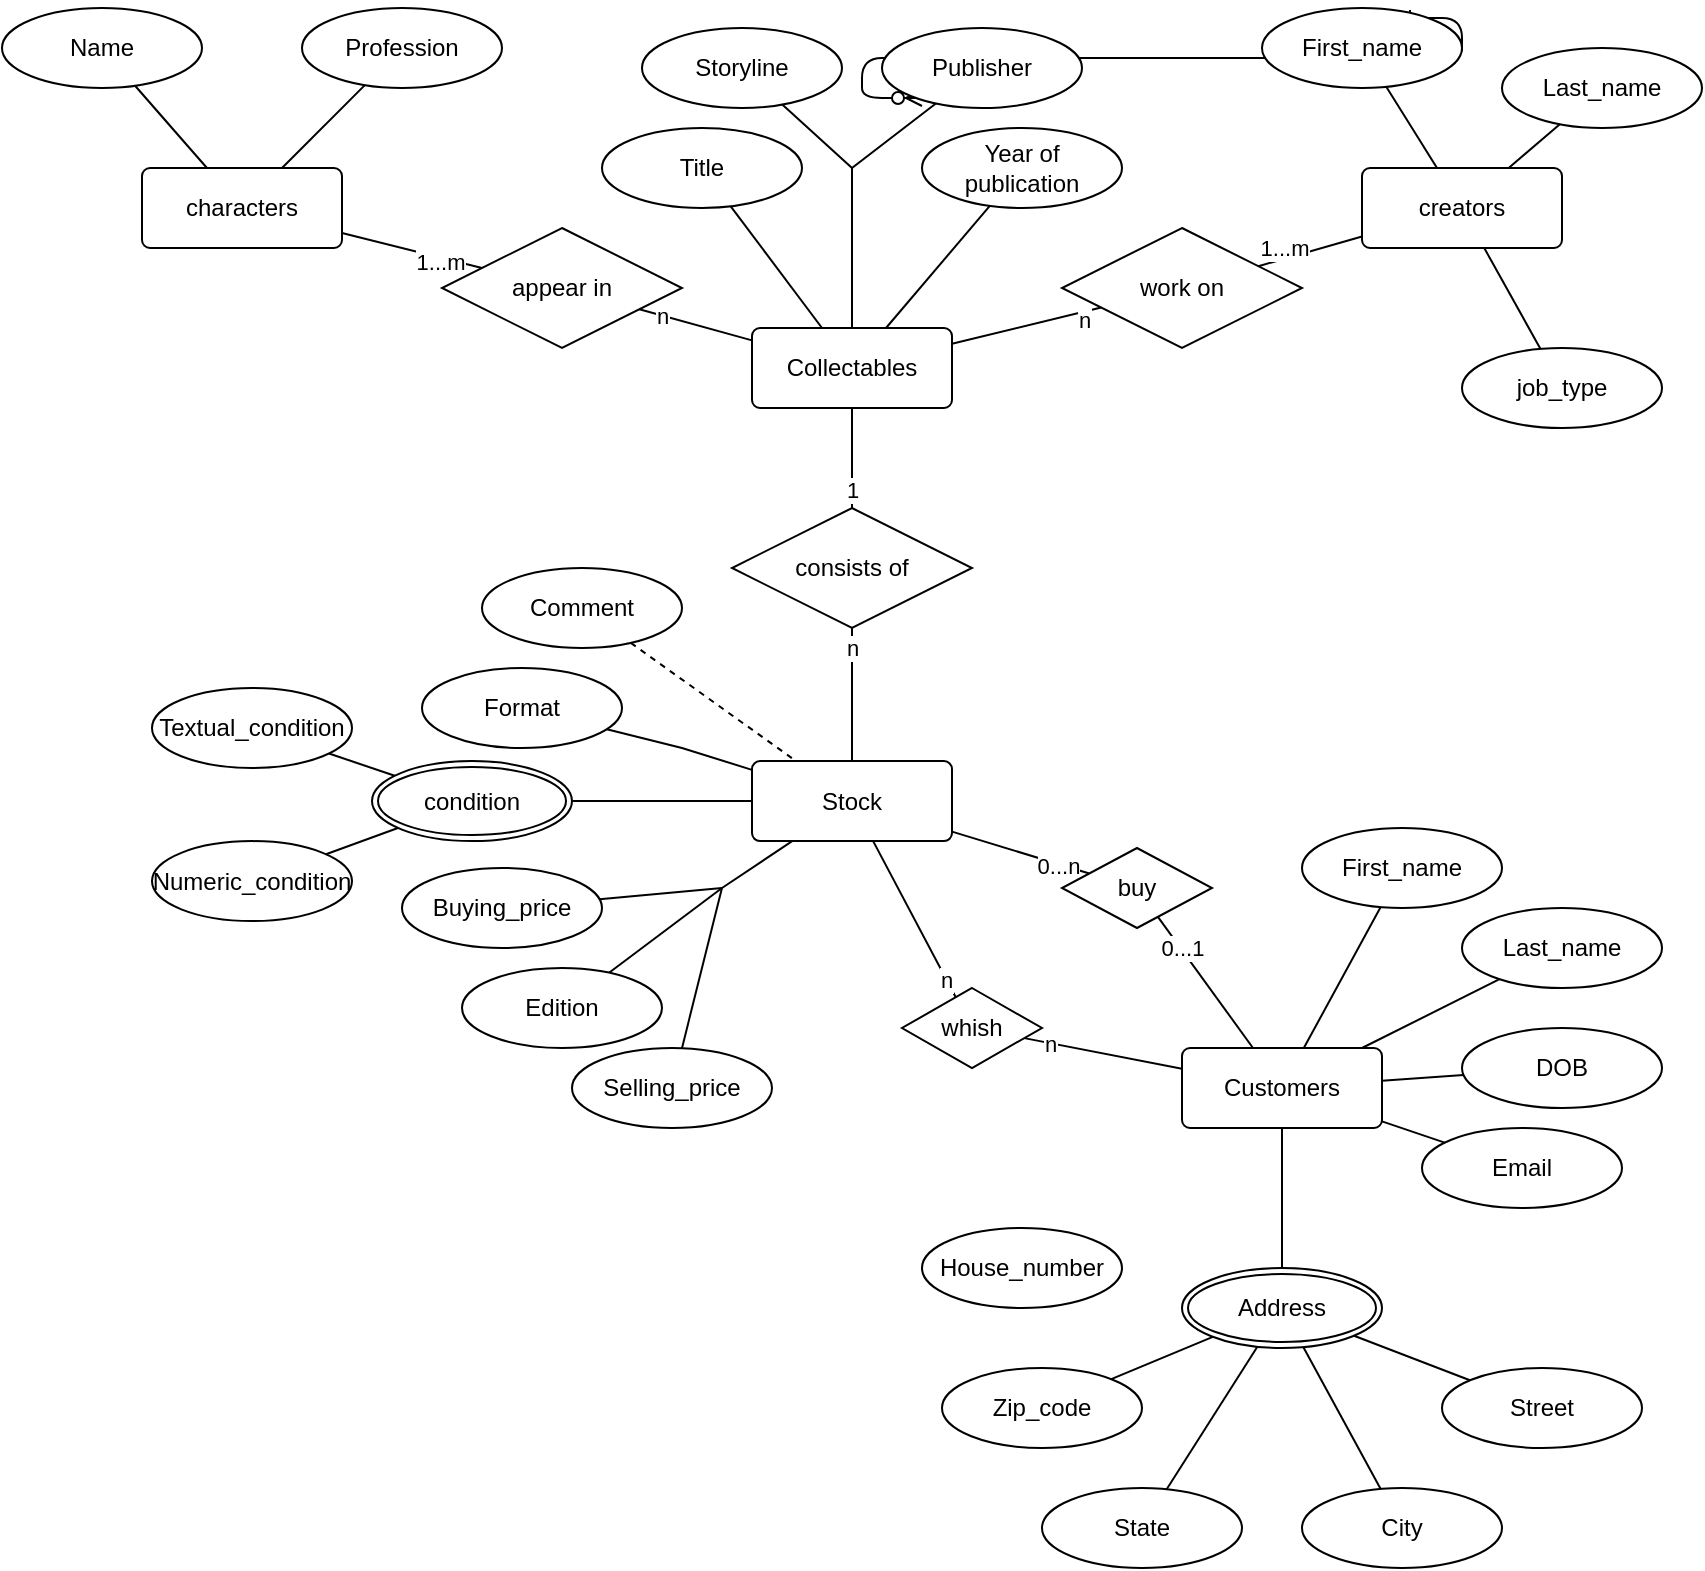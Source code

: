 <mxfile version="17.2.4" type="device"><diagram id="R2lEEEUBdFMjLlhIrx00" name="Page-1"><mxGraphModel dx="611" dy="382" grid="1" gridSize="10" guides="1" tooltips="1" connect="1" arrows="1" fold="1" page="1" pageScale="1" pageWidth="850" pageHeight="1100" math="0" shadow="0" extFonts="Permanent Marker^https://fonts.googleapis.com/css?family=Permanent+Marker"><root><mxCell id="0"/><mxCell id="1" parent="0"/><mxCell id="C-vyLk0tnHw3VtMMgP7b-12" value="" style="edgeStyle=entityRelationEdgeStyle;endArrow=ERzeroToMany;startArrow=ERone;endFill=1;startFill=0;" parent="1" target="C-vyLk0tnHw3VtMMgP7b-17" edge="1"><mxGeometry width="100" height="100" relative="1" as="geometry"><mxPoint x="700" y="165" as="sourcePoint"/><mxPoint x="460" y="205" as="targetPoint"/></mxGeometry></mxCell><mxCell id="FxPpdX73a3p4UqvYwNSV-37" style="edgeStyle=none;rounded=0;orthogonalLoop=1;jettySize=auto;html=1;endArrow=none;endFill=0;" edge="1" parent="1" source="FxPpdX73a3p4UqvYwNSV-1" target="FxPpdX73a3p4UqvYwNSV-36"><mxGeometry relative="1" as="geometry"/></mxCell><mxCell id="FxPpdX73a3p4UqvYwNSV-38" style="edgeStyle=none;rounded=0;orthogonalLoop=1;jettySize=auto;html=1;endArrow=none;endFill=0;" edge="1" parent="1" source="FxPpdX73a3p4UqvYwNSV-1" target="FxPpdX73a3p4UqvYwNSV-35"><mxGeometry relative="1" as="geometry"/></mxCell><mxCell id="FxPpdX73a3p4UqvYwNSV-1" value="characters" style="rounded=1;arcSize=10;whiteSpace=wrap;html=1;align=center;" vertex="1" parent="1"><mxGeometry x="70" y="240" width="100" height="40" as="geometry"/></mxCell><mxCell id="FxPpdX73a3p4UqvYwNSV-2" value="creators" style="rounded=1;arcSize=10;whiteSpace=wrap;html=1;align=center;" vertex="1" parent="1"><mxGeometry x="680" y="240" width="100" height="40" as="geometry"/></mxCell><mxCell id="FxPpdX73a3p4UqvYwNSV-3" value="Collectables" style="rounded=1;arcSize=10;whiteSpace=wrap;html=1;align=center;" vertex="1" parent="1"><mxGeometry x="375" y="320" width="100" height="40" as="geometry"/></mxCell><mxCell id="FxPpdX73a3p4UqvYwNSV-67" style="edgeStyle=none;rounded=0;orthogonalLoop=1;jettySize=auto;html=1;endArrow=none;endFill=0;" edge="1" parent="1" source="FxPpdX73a3p4UqvYwNSV-4"><mxGeometry relative="1" as="geometry"><mxPoint x="360" y="600" as="targetPoint"/></mxGeometry></mxCell><mxCell id="FxPpdX73a3p4UqvYwNSV-71" style="edgeStyle=none;rounded=0;orthogonalLoop=1;jettySize=auto;html=1;endArrow=none;endFill=0;" edge="1" parent="1" source="FxPpdX73a3p4UqvYwNSV-4" target="FxPpdX73a3p4UqvYwNSV-65"><mxGeometry relative="1" as="geometry"><Array as="points"><mxPoint x="340" y="530"/></Array></mxGeometry></mxCell><mxCell id="FxPpdX73a3p4UqvYwNSV-4" value="Stock" style="rounded=1;arcSize=10;whiteSpace=wrap;html=1;align=center;" vertex="1" parent="1"><mxGeometry x="375" y="536.55" width="100" height="40" as="geometry"/></mxCell><mxCell id="FxPpdX73a3p4UqvYwNSV-23" style="edgeStyle=none;rounded=0;orthogonalLoop=1;jettySize=auto;html=1;endArrow=none;endFill=0;" edge="1" parent="1" source="FxPpdX73a3p4UqvYwNSV-5" target="FxPpdX73a3p4UqvYwNSV-22"><mxGeometry relative="1" as="geometry"/></mxCell><mxCell id="FxPpdX73a3p4UqvYwNSV-24" style="edgeStyle=none;rounded=0;orthogonalLoop=1;jettySize=auto;html=1;endArrow=none;endFill=0;" edge="1" parent="1" source="FxPpdX73a3p4UqvYwNSV-5" target="FxPpdX73a3p4UqvYwNSV-20"><mxGeometry relative="1" as="geometry"/></mxCell><mxCell id="FxPpdX73a3p4UqvYwNSV-25" style="edgeStyle=none;rounded=0;orthogonalLoop=1;jettySize=auto;html=1;endArrow=none;endFill=0;" edge="1" parent="1" source="FxPpdX73a3p4UqvYwNSV-5" target="FxPpdX73a3p4UqvYwNSV-21"><mxGeometry relative="1" as="geometry"/></mxCell><mxCell id="FxPpdX73a3p4UqvYwNSV-5" value="Customers" style="rounded=1;arcSize=10;whiteSpace=wrap;html=1;align=center;" vertex="1" parent="1"><mxGeometry x="590" y="680" width="100" height="40" as="geometry"/></mxCell><mxCell id="FxPpdX73a3p4UqvYwNSV-11" style="edgeStyle=none;rounded=0;orthogonalLoop=1;jettySize=auto;html=1;endArrow=none;endFill=0;" edge="1" parent="1" source="FxPpdX73a3p4UqvYwNSV-6" target="FxPpdX73a3p4UqvYwNSV-5"><mxGeometry relative="1" as="geometry"/></mxCell><mxCell id="FxPpdX73a3p4UqvYwNSV-16" style="edgeStyle=none;rounded=0;orthogonalLoop=1;jettySize=auto;html=1;endArrow=none;endFill=0;" edge="1" parent="1" source="FxPpdX73a3p4UqvYwNSV-6" target="FxPpdX73a3p4UqvYwNSV-13"><mxGeometry relative="1" as="geometry"/></mxCell><mxCell id="FxPpdX73a3p4UqvYwNSV-17" style="edgeStyle=none;rounded=0;orthogonalLoop=1;jettySize=auto;html=1;endArrow=none;endFill=0;" edge="1" parent="1" source="FxPpdX73a3p4UqvYwNSV-6" target="FxPpdX73a3p4UqvYwNSV-14"><mxGeometry relative="1" as="geometry"/></mxCell><mxCell id="FxPpdX73a3p4UqvYwNSV-18" style="edgeStyle=none;rounded=0;orthogonalLoop=1;jettySize=auto;html=1;endArrow=none;endFill=0;" edge="1" parent="1" source="FxPpdX73a3p4UqvYwNSV-6" target="FxPpdX73a3p4UqvYwNSV-15"><mxGeometry relative="1" as="geometry"/></mxCell><mxCell id="FxPpdX73a3p4UqvYwNSV-19" style="edgeStyle=none;rounded=0;orthogonalLoop=1;jettySize=auto;html=1;endArrow=none;endFill=0;" edge="1" parent="1" source="FxPpdX73a3p4UqvYwNSV-6" target="FxPpdX73a3p4UqvYwNSV-12"><mxGeometry relative="1" as="geometry"/></mxCell><mxCell id="FxPpdX73a3p4UqvYwNSV-6" value="Address" style="ellipse;shape=doubleEllipse;margin=3;whiteSpace=wrap;html=1;align=center;" vertex="1" parent="1"><mxGeometry x="590" y="790" width="100" height="40" as="geometry"/></mxCell><mxCell id="FxPpdX73a3p4UqvYwNSV-10" style="edgeStyle=none;rounded=0;orthogonalLoop=1;jettySize=auto;html=1;exitX=1;exitY=0.5;exitDx=0;exitDy=0;endArrow=none;endFill=0;" edge="1" parent="1" source="FxPpdX73a3p4UqvYwNSV-7" target="FxPpdX73a3p4UqvYwNSV-4"><mxGeometry relative="1" as="geometry"/></mxCell><mxCell id="FxPpdX73a3p4UqvYwNSV-28" style="edgeStyle=none;rounded=0;orthogonalLoop=1;jettySize=auto;html=1;endArrow=none;endFill=0;" edge="1" parent="1" source="FxPpdX73a3p4UqvYwNSV-7" target="FxPpdX73a3p4UqvYwNSV-27"><mxGeometry relative="1" as="geometry"/></mxCell><mxCell id="FxPpdX73a3p4UqvYwNSV-29" style="edgeStyle=none;rounded=0;orthogonalLoop=1;jettySize=auto;html=1;endArrow=none;endFill=0;" edge="1" parent="1" source="FxPpdX73a3p4UqvYwNSV-7" target="FxPpdX73a3p4UqvYwNSV-26"><mxGeometry relative="1" as="geometry"><mxPoint x="161.997" y="530.003" as="targetPoint"/></mxGeometry></mxCell><mxCell id="FxPpdX73a3p4UqvYwNSV-7" value="condition" style="ellipse;shape=doubleEllipse;margin=3;whiteSpace=wrap;html=1;align=center;" vertex="1" parent="1"><mxGeometry x="185" y="536.55" width="100" height="40" as="geometry"/></mxCell><mxCell id="FxPpdX73a3p4UqvYwNSV-12" value="Zip_code" style="ellipse;whiteSpace=wrap;html=1;align=center;" vertex="1" parent="1"><mxGeometry x="470" y="840" width="100" height="40" as="geometry"/></mxCell><mxCell id="FxPpdX73a3p4UqvYwNSV-13" value="State" style="ellipse;whiteSpace=wrap;html=1;align=center;" vertex="1" parent="1"><mxGeometry x="520" y="900" width="100" height="40" as="geometry"/></mxCell><mxCell id="FxPpdX73a3p4UqvYwNSV-14" value="City" style="ellipse;whiteSpace=wrap;html=1;align=center;" vertex="1" parent="1"><mxGeometry x="650" y="900" width="100" height="40" as="geometry"/></mxCell><mxCell id="FxPpdX73a3p4UqvYwNSV-15" value="Street" style="ellipse;whiteSpace=wrap;html=1;align=center;" vertex="1" parent="1"><mxGeometry x="720" y="840" width="100" height="40" as="geometry"/></mxCell><mxCell id="FxPpdX73a3p4UqvYwNSV-20" value="DOB" style="ellipse;whiteSpace=wrap;html=1;align=center;" vertex="1" parent="1"><mxGeometry x="730" y="670" width="100" height="40" as="geometry"/></mxCell><mxCell id="FxPpdX73a3p4UqvYwNSV-21" value="Last_name" style="ellipse;whiteSpace=wrap;html=1;align=center;" vertex="1" parent="1"><mxGeometry x="730" y="610" width="100" height="40" as="geometry"/></mxCell><mxCell id="FxPpdX73a3p4UqvYwNSV-22" value="First_name" style="ellipse;whiteSpace=wrap;html=1;align=center;" vertex="1" parent="1"><mxGeometry x="650" y="570" width="100" height="40" as="geometry"/></mxCell><mxCell id="FxPpdX73a3p4UqvYwNSV-26" value="Textual_condition" style="ellipse;whiteSpace=wrap;html=1;align=center;" vertex="1" parent="1"><mxGeometry x="75" y="500" width="100" height="40" as="geometry"/></mxCell><mxCell id="FxPpdX73a3p4UqvYwNSV-27" value="Numeric_condition" style="ellipse;whiteSpace=wrap;html=1;align=center;" vertex="1" parent="1"><mxGeometry x="75" y="576.55" width="100" height="40" as="geometry"/></mxCell><mxCell id="FxPpdX73a3p4UqvYwNSV-33" style="edgeStyle=none;rounded=0;orthogonalLoop=1;jettySize=auto;html=1;endArrow=none;endFill=0;" edge="1" parent="1" source="FxPpdX73a3p4UqvYwNSV-31" target="FxPpdX73a3p4UqvYwNSV-2"><mxGeometry relative="1" as="geometry"/></mxCell><mxCell id="FxPpdX73a3p4UqvYwNSV-31" value="job_type" style="ellipse;whiteSpace=wrap;html=1;align=center;" vertex="1" parent="1"><mxGeometry x="730" y="330" width="100" height="40" as="geometry"/></mxCell><mxCell id="FxPpdX73a3p4UqvYwNSV-34" style="edgeStyle=none;rounded=0;orthogonalLoop=1;jettySize=auto;html=1;endArrow=none;endFill=0;" edge="1" parent="1" source="FxPpdX73a3p4UqvYwNSV-32" target="FxPpdX73a3p4UqvYwNSV-2"><mxGeometry relative="1" as="geometry"/></mxCell><mxCell id="FxPpdX73a3p4UqvYwNSV-32" value="First_name" style="ellipse;whiteSpace=wrap;html=1;align=center;" vertex="1" parent="1"><mxGeometry x="630" y="160" width="100" height="40" as="geometry"/></mxCell><mxCell id="FxPpdX73a3p4UqvYwNSV-35" value="Profession" style="ellipse;whiteSpace=wrap;html=1;align=center;" vertex="1" parent="1"><mxGeometry x="150" y="160" width="100" height="40" as="geometry"/></mxCell><mxCell id="FxPpdX73a3p4UqvYwNSV-36" value="Name" style="ellipse;whiteSpace=wrap;html=1;align=center;" vertex="1" parent="1"><mxGeometry y="160" width="100" height="40" as="geometry"/></mxCell><mxCell id="FxPpdX73a3p4UqvYwNSV-40" style="edgeStyle=none;rounded=0;orthogonalLoop=1;jettySize=auto;html=1;endArrow=none;endFill=0;" edge="1" parent="1" source="FxPpdX73a3p4UqvYwNSV-39" target="FxPpdX73a3p4UqvYwNSV-1"><mxGeometry relative="1" as="geometry"/></mxCell><mxCell id="FxPpdX73a3p4UqvYwNSV-77" value="1...m" style="edgeLabel;html=1;align=center;verticalAlign=middle;resizable=0;points=[];" vertex="1" connectable="0" parent="FxPpdX73a3p4UqvYwNSV-40"><mxGeometry x="-0.424" y="2" relative="1" as="geometry"><mxPoint as="offset"/></mxGeometry></mxCell><mxCell id="FxPpdX73a3p4UqvYwNSV-41" style="edgeStyle=none;rounded=0;orthogonalLoop=1;jettySize=auto;html=1;endArrow=none;endFill=0;" edge="1" parent="1" source="FxPpdX73a3p4UqvYwNSV-39" target="FxPpdX73a3p4UqvYwNSV-3"><mxGeometry relative="1" as="geometry"/></mxCell><mxCell id="FxPpdX73a3p4UqvYwNSV-76" value="n" style="edgeLabel;html=1;align=center;verticalAlign=middle;resizable=0;points=[];" vertex="1" connectable="0" parent="FxPpdX73a3p4UqvYwNSV-41"><mxGeometry x="-0.63" relative="1" as="geometry"><mxPoint as="offset"/></mxGeometry></mxCell><mxCell id="FxPpdX73a3p4UqvYwNSV-39" value="appear in" style="shape=rhombus;perimeter=rhombusPerimeter;whiteSpace=wrap;html=1;align=center;" vertex="1" parent="1"><mxGeometry x="220" y="270" width="120" height="60" as="geometry"/></mxCell><mxCell id="FxPpdX73a3p4UqvYwNSV-43" style="edgeStyle=none;rounded=0;orthogonalLoop=1;jettySize=auto;html=1;endArrow=none;endFill=0;" edge="1" parent="1" source="FxPpdX73a3p4UqvYwNSV-42" target="FxPpdX73a3p4UqvYwNSV-3"><mxGeometry relative="1" as="geometry"/></mxCell><mxCell id="FxPpdX73a3p4UqvYwNSV-75" value="n" style="edgeLabel;html=1;align=center;verticalAlign=middle;resizable=0;points=[];" vertex="1" connectable="0" parent="FxPpdX73a3p4UqvYwNSV-43"><mxGeometry x="-0.329" relative="1" as="geometry"><mxPoint x="16" as="offset"/></mxGeometry></mxCell><mxCell id="FxPpdX73a3p4UqvYwNSV-44" style="edgeStyle=none;rounded=0;orthogonalLoop=1;jettySize=auto;html=1;endArrow=none;endFill=0;" edge="1" parent="1" source="FxPpdX73a3p4UqvYwNSV-42" target="FxPpdX73a3p4UqvYwNSV-2"><mxGeometry relative="1" as="geometry"/></mxCell><mxCell id="FxPpdX73a3p4UqvYwNSV-74" value="1...m" style="edgeLabel;html=1;align=center;verticalAlign=middle;resizable=0;points=[];" vertex="1" connectable="0" parent="FxPpdX73a3p4UqvYwNSV-44"><mxGeometry x="-0.729" relative="1" as="geometry"><mxPoint x="5" y="-7" as="offset"/></mxGeometry></mxCell><mxCell id="FxPpdX73a3p4UqvYwNSV-42" value="work on" style="shape=rhombus;perimeter=rhombusPerimeter;whiteSpace=wrap;html=1;align=center;" vertex="1" parent="1"><mxGeometry x="530" y="270" width="120" height="60" as="geometry"/></mxCell><mxCell id="FxPpdX73a3p4UqvYwNSV-46" style="edgeStyle=none;rounded=0;orthogonalLoop=1;jettySize=auto;html=1;endArrow=none;endFill=0;" edge="1" parent="1" source="FxPpdX73a3p4UqvYwNSV-45" target="FxPpdX73a3p4UqvYwNSV-3"><mxGeometry relative="1" as="geometry"/></mxCell><mxCell id="FxPpdX73a3p4UqvYwNSV-78" value="1" style="edgeLabel;html=1;align=center;verticalAlign=middle;resizable=0;points=[];" vertex="1" connectable="0" parent="FxPpdX73a3p4UqvYwNSV-46"><mxGeometry x="-0.619" relative="1" as="geometry"><mxPoint as="offset"/></mxGeometry></mxCell><mxCell id="FxPpdX73a3p4UqvYwNSV-47" style="edgeStyle=none;rounded=0;orthogonalLoop=1;jettySize=auto;html=1;endArrow=none;endFill=0;" edge="1" parent="1" source="FxPpdX73a3p4UqvYwNSV-45" target="FxPpdX73a3p4UqvYwNSV-4"><mxGeometry relative="1" as="geometry"/></mxCell><mxCell id="FxPpdX73a3p4UqvYwNSV-79" value="n" style="edgeLabel;html=1;align=center;verticalAlign=middle;resizable=0;points=[];" vertex="1" connectable="0" parent="FxPpdX73a3p4UqvYwNSV-47"><mxGeometry x="-0.703" relative="1" as="geometry"><mxPoint as="offset"/></mxGeometry></mxCell><mxCell id="FxPpdX73a3p4UqvYwNSV-45" value="consists of" style="shape=rhombus;perimeter=rhombusPerimeter;whiteSpace=wrap;html=1;align=center;" vertex="1" parent="1"><mxGeometry x="365" y="410" width="120" height="60" as="geometry"/></mxCell><mxCell id="FxPpdX73a3p4UqvYwNSV-52" style="edgeStyle=none;rounded=0;orthogonalLoop=1;jettySize=auto;html=1;endArrow=none;endFill=0;" edge="1" parent="1" source="FxPpdX73a3p4UqvYwNSV-48" target="FxPpdX73a3p4UqvYwNSV-4"><mxGeometry relative="1" as="geometry"/></mxCell><mxCell id="FxPpdX73a3p4UqvYwNSV-83" value="n" style="edgeLabel;html=1;align=center;verticalAlign=middle;resizable=0;points=[];" vertex="1" connectable="0" parent="FxPpdX73a3p4UqvYwNSV-52"><mxGeometry x="-0.765" relative="1" as="geometry"><mxPoint as="offset"/></mxGeometry></mxCell><mxCell id="FxPpdX73a3p4UqvYwNSV-53" style="edgeStyle=none;rounded=0;orthogonalLoop=1;jettySize=auto;html=1;endArrow=none;endFill=0;" edge="1" parent="1" source="FxPpdX73a3p4UqvYwNSV-48" target="FxPpdX73a3p4UqvYwNSV-5"><mxGeometry relative="1" as="geometry"/></mxCell><mxCell id="FxPpdX73a3p4UqvYwNSV-82" value="n" style="edgeLabel;html=1;align=center;verticalAlign=middle;resizable=0;points=[];" vertex="1" connectable="0" parent="FxPpdX73a3p4UqvYwNSV-53"><mxGeometry x="-0.673" relative="1" as="geometry"><mxPoint as="offset"/></mxGeometry></mxCell><mxCell id="FxPpdX73a3p4UqvYwNSV-48" value="whish" style="shape=rhombus;perimeter=rhombusPerimeter;whiteSpace=wrap;html=1;align=center;" vertex="1" parent="1"><mxGeometry x="450" y="650" width="70" height="40" as="geometry"/></mxCell><mxCell id="FxPpdX73a3p4UqvYwNSV-50" style="edgeStyle=none;rounded=0;orthogonalLoop=1;jettySize=auto;html=1;endArrow=none;endFill=0;" edge="1" parent="1" source="FxPpdX73a3p4UqvYwNSV-49" target="FxPpdX73a3p4UqvYwNSV-4"><mxGeometry relative="1" as="geometry"/></mxCell><mxCell id="FxPpdX73a3p4UqvYwNSV-81" value="0...n" style="edgeLabel;html=1;align=center;verticalAlign=middle;resizable=0;points=[];" vertex="1" connectable="0" parent="FxPpdX73a3p4UqvYwNSV-50"><mxGeometry x="-0.538" y="1" relative="1" as="geometry"><mxPoint as="offset"/></mxGeometry></mxCell><mxCell id="FxPpdX73a3p4UqvYwNSV-51" style="edgeStyle=none;rounded=0;orthogonalLoop=1;jettySize=auto;html=1;endArrow=none;endFill=0;" edge="1" parent="1" source="FxPpdX73a3p4UqvYwNSV-49" target="FxPpdX73a3p4UqvYwNSV-5"><mxGeometry relative="1" as="geometry"/></mxCell><mxCell id="FxPpdX73a3p4UqvYwNSV-80" value="0...1" style="edgeLabel;html=1;align=center;verticalAlign=middle;resizable=0;points=[];" vertex="1" connectable="0" parent="FxPpdX73a3p4UqvYwNSV-51"><mxGeometry x="-0.869" relative="1" as="geometry"><mxPoint x="9" y="11" as="offset"/></mxGeometry></mxCell><mxCell id="FxPpdX73a3p4UqvYwNSV-49" value="buy" style="shape=rhombus;perimeter=rhombusPerimeter;whiteSpace=wrap;html=1;align=center;" vertex="1" parent="1"><mxGeometry x="530" y="580" width="75" height="40" as="geometry"/></mxCell><mxCell id="FxPpdX73a3p4UqvYwNSV-58" style="edgeStyle=none;rounded=0;orthogonalLoop=1;jettySize=auto;html=1;endArrow=none;endFill=0;" edge="1" parent="1" source="FxPpdX73a3p4UqvYwNSV-54" target="FxPpdX73a3p4UqvYwNSV-3"><mxGeometry relative="1" as="geometry"/></mxCell><mxCell id="FxPpdX73a3p4UqvYwNSV-54" value="Title" style="ellipse;whiteSpace=wrap;html=1;align=center;" vertex="1" parent="1"><mxGeometry x="300" y="220" width="100" height="40" as="geometry"/></mxCell><mxCell id="FxPpdX73a3p4UqvYwNSV-61" style="edgeStyle=none;rounded=0;orthogonalLoop=1;jettySize=auto;html=1;endArrow=none;endFill=0;" edge="1" parent="1" source="FxPpdX73a3p4UqvYwNSV-55" target="FxPpdX73a3p4UqvYwNSV-3"><mxGeometry relative="1" as="geometry"/></mxCell><mxCell id="FxPpdX73a3p4UqvYwNSV-55" value="Year of publication" style="ellipse;whiteSpace=wrap;html=1;align=center;" vertex="1" parent="1"><mxGeometry x="460" y="220" width="100" height="40" as="geometry"/></mxCell><mxCell id="FxPpdX73a3p4UqvYwNSV-60" style="edgeStyle=none;rounded=0;orthogonalLoop=1;jettySize=auto;html=1;endArrow=none;endFill=0;" edge="1" parent="1" source="FxPpdX73a3p4UqvYwNSV-56" target="FxPpdX73a3p4UqvYwNSV-3"><mxGeometry relative="1" as="geometry"><Array as="points"><mxPoint x="425" y="240"/></Array></mxGeometry></mxCell><mxCell id="FxPpdX73a3p4UqvYwNSV-56" value="Publisher" style="ellipse;whiteSpace=wrap;html=1;align=center;" vertex="1" parent="1"><mxGeometry x="440" y="170" width="100" height="40" as="geometry"/></mxCell><mxCell id="FxPpdX73a3p4UqvYwNSV-59" style="edgeStyle=none;rounded=0;orthogonalLoop=1;jettySize=auto;html=1;endArrow=none;endFill=0;" edge="1" parent="1" source="FxPpdX73a3p4UqvYwNSV-57" target="FxPpdX73a3p4UqvYwNSV-3"><mxGeometry relative="1" as="geometry"><Array as="points"><mxPoint x="425" y="240"/></Array></mxGeometry></mxCell><mxCell id="FxPpdX73a3p4UqvYwNSV-57" value="Storyline" style="ellipse;whiteSpace=wrap;html=1;align=center;" vertex="1" parent="1"><mxGeometry x="320" y="170" width="100" height="40" as="geometry"/></mxCell><mxCell id="FxPpdX73a3p4UqvYwNSV-68" style="edgeStyle=none;rounded=0;orthogonalLoop=1;jettySize=auto;html=1;endArrow=none;endFill=0;" edge="1" parent="1" source="FxPpdX73a3p4UqvYwNSV-62"><mxGeometry relative="1" as="geometry"><mxPoint x="360" y="600" as="targetPoint"/></mxGeometry></mxCell><mxCell id="FxPpdX73a3p4UqvYwNSV-62" value="Buying_price" style="ellipse;whiteSpace=wrap;html=1;align=center;" vertex="1" parent="1"><mxGeometry x="200" y="590" width="100" height="40" as="geometry"/></mxCell><mxCell id="FxPpdX73a3p4UqvYwNSV-70" style="edgeStyle=none;rounded=0;orthogonalLoop=1;jettySize=auto;html=1;endArrow=none;endFill=0;" edge="1" parent="1" source="FxPpdX73a3p4UqvYwNSV-63"><mxGeometry relative="1" as="geometry"><mxPoint x="360" y="600" as="targetPoint"/></mxGeometry></mxCell><mxCell id="FxPpdX73a3p4UqvYwNSV-63" value="Selling_price" style="ellipse;whiteSpace=wrap;html=1;align=center;" vertex="1" parent="1"><mxGeometry x="285" y="680" width="100" height="40" as="geometry"/></mxCell><mxCell id="FxPpdX73a3p4UqvYwNSV-69" style="edgeStyle=none;rounded=0;orthogonalLoop=1;jettySize=auto;html=1;endArrow=none;endFill=0;" edge="1" parent="1" source="FxPpdX73a3p4UqvYwNSV-64"><mxGeometry relative="1" as="geometry"><mxPoint x="360" y="600" as="targetPoint"/></mxGeometry></mxCell><mxCell id="FxPpdX73a3p4UqvYwNSV-64" value="Edition" style="ellipse;whiteSpace=wrap;html=1;align=center;" vertex="1" parent="1"><mxGeometry x="230" y="640" width="100" height="40" as="geometry"/></mxCell><mxCell id="FxPpdX73a3p4UqvYwNSV-65" value="Format" style="ellipse;whiteSpace=wrap;html=1;align=center;" vertex="1" parent="1"><mxGeometry x="210" y="490" width="100" height="40" as="geometry"/></mxCell><mxCell id="FxPpdX73a3p4UqvYwNSV-72" style="edgeStyle=none;rounded=0;orthogonalLoop=1;jettySize=auto;html=1;endArrow=none;endFill=0;dashed=1;" edge="1" parent="1" source="FxPpdX73a3p4UqvYwNSV-66" target="FxPpdX73a3p4UqvYwNSV-4"><mxGeometry relative="1" as="geometry"><Array as="points"/></mxGeometry></mxCell><mxCell id="FxPpdX73a3p4UqvYwNSV-66" value="Comment" style="ellipse;whiteSpace=wrap;html=1;align=center;" vertex="1" parent="1"><mxGeometry x="240" y="440" width="100" height="40" as="geometry"/></mxCell><mxCell id="FxPpdX73a3p4UqvYwNSV-85" style="edgeStyle=none;rounded=0;orthogonalLoop=1;jettySize=auto;html=1;endArrow=none;endFill=0;" edge="1" parent="1" source="FxPpdX73a3p4UqvYwNSV-84" target="FxPpdX73a3p4UqvYwNSV-5"><mxGeometry relative="1" as="geometry"/></mxCell><mxCell id="FxPpdX73a3p4UqvYwNSV-84" value="Email" style="ellipse;whiteSpace=wrap;html=1;align=center;" vertex="1" parent="1"><mxGeometry x="710" y="720" width="100" height="40" as="geometry"/></mxCell><mxCell id="FxPpdX73a3p4UqvYwNSV-88" style="edgeStyle=none;rounded=0;orthogonalLoop=1;jettySize=auto;html=1;endArrow=none;endFill=0;" edge="1" parent="1" source="FxPpdX73a3p4UqvYwNSV-86" target="FxPpdX73a3p4UqvYwNSV-2"><mxGeometry relative="1" as="geometry"/></mxCell><mxCell id="FxPpdX73a3p4UqvYwNSV-86" value="Last_name" style="ellipse;whiteSpace=wrap;html=1;align=center;" vertex="1" parent="1"><mxGeometry x="750" y="180" width="100" height="40" as="geometry"/></mxCell><mxCell id="FxPpdX73a3p4UqvYwNSV-89" value="House_number" style="ellipse;whiteSpace=wrap;html=1;align=center;" vertex="1" parent="1"><mxGeometry x="460" y="770" width="100" height="40" as="geometry"/></mxCell></root></mxGraphModel></diagram></mxfile>